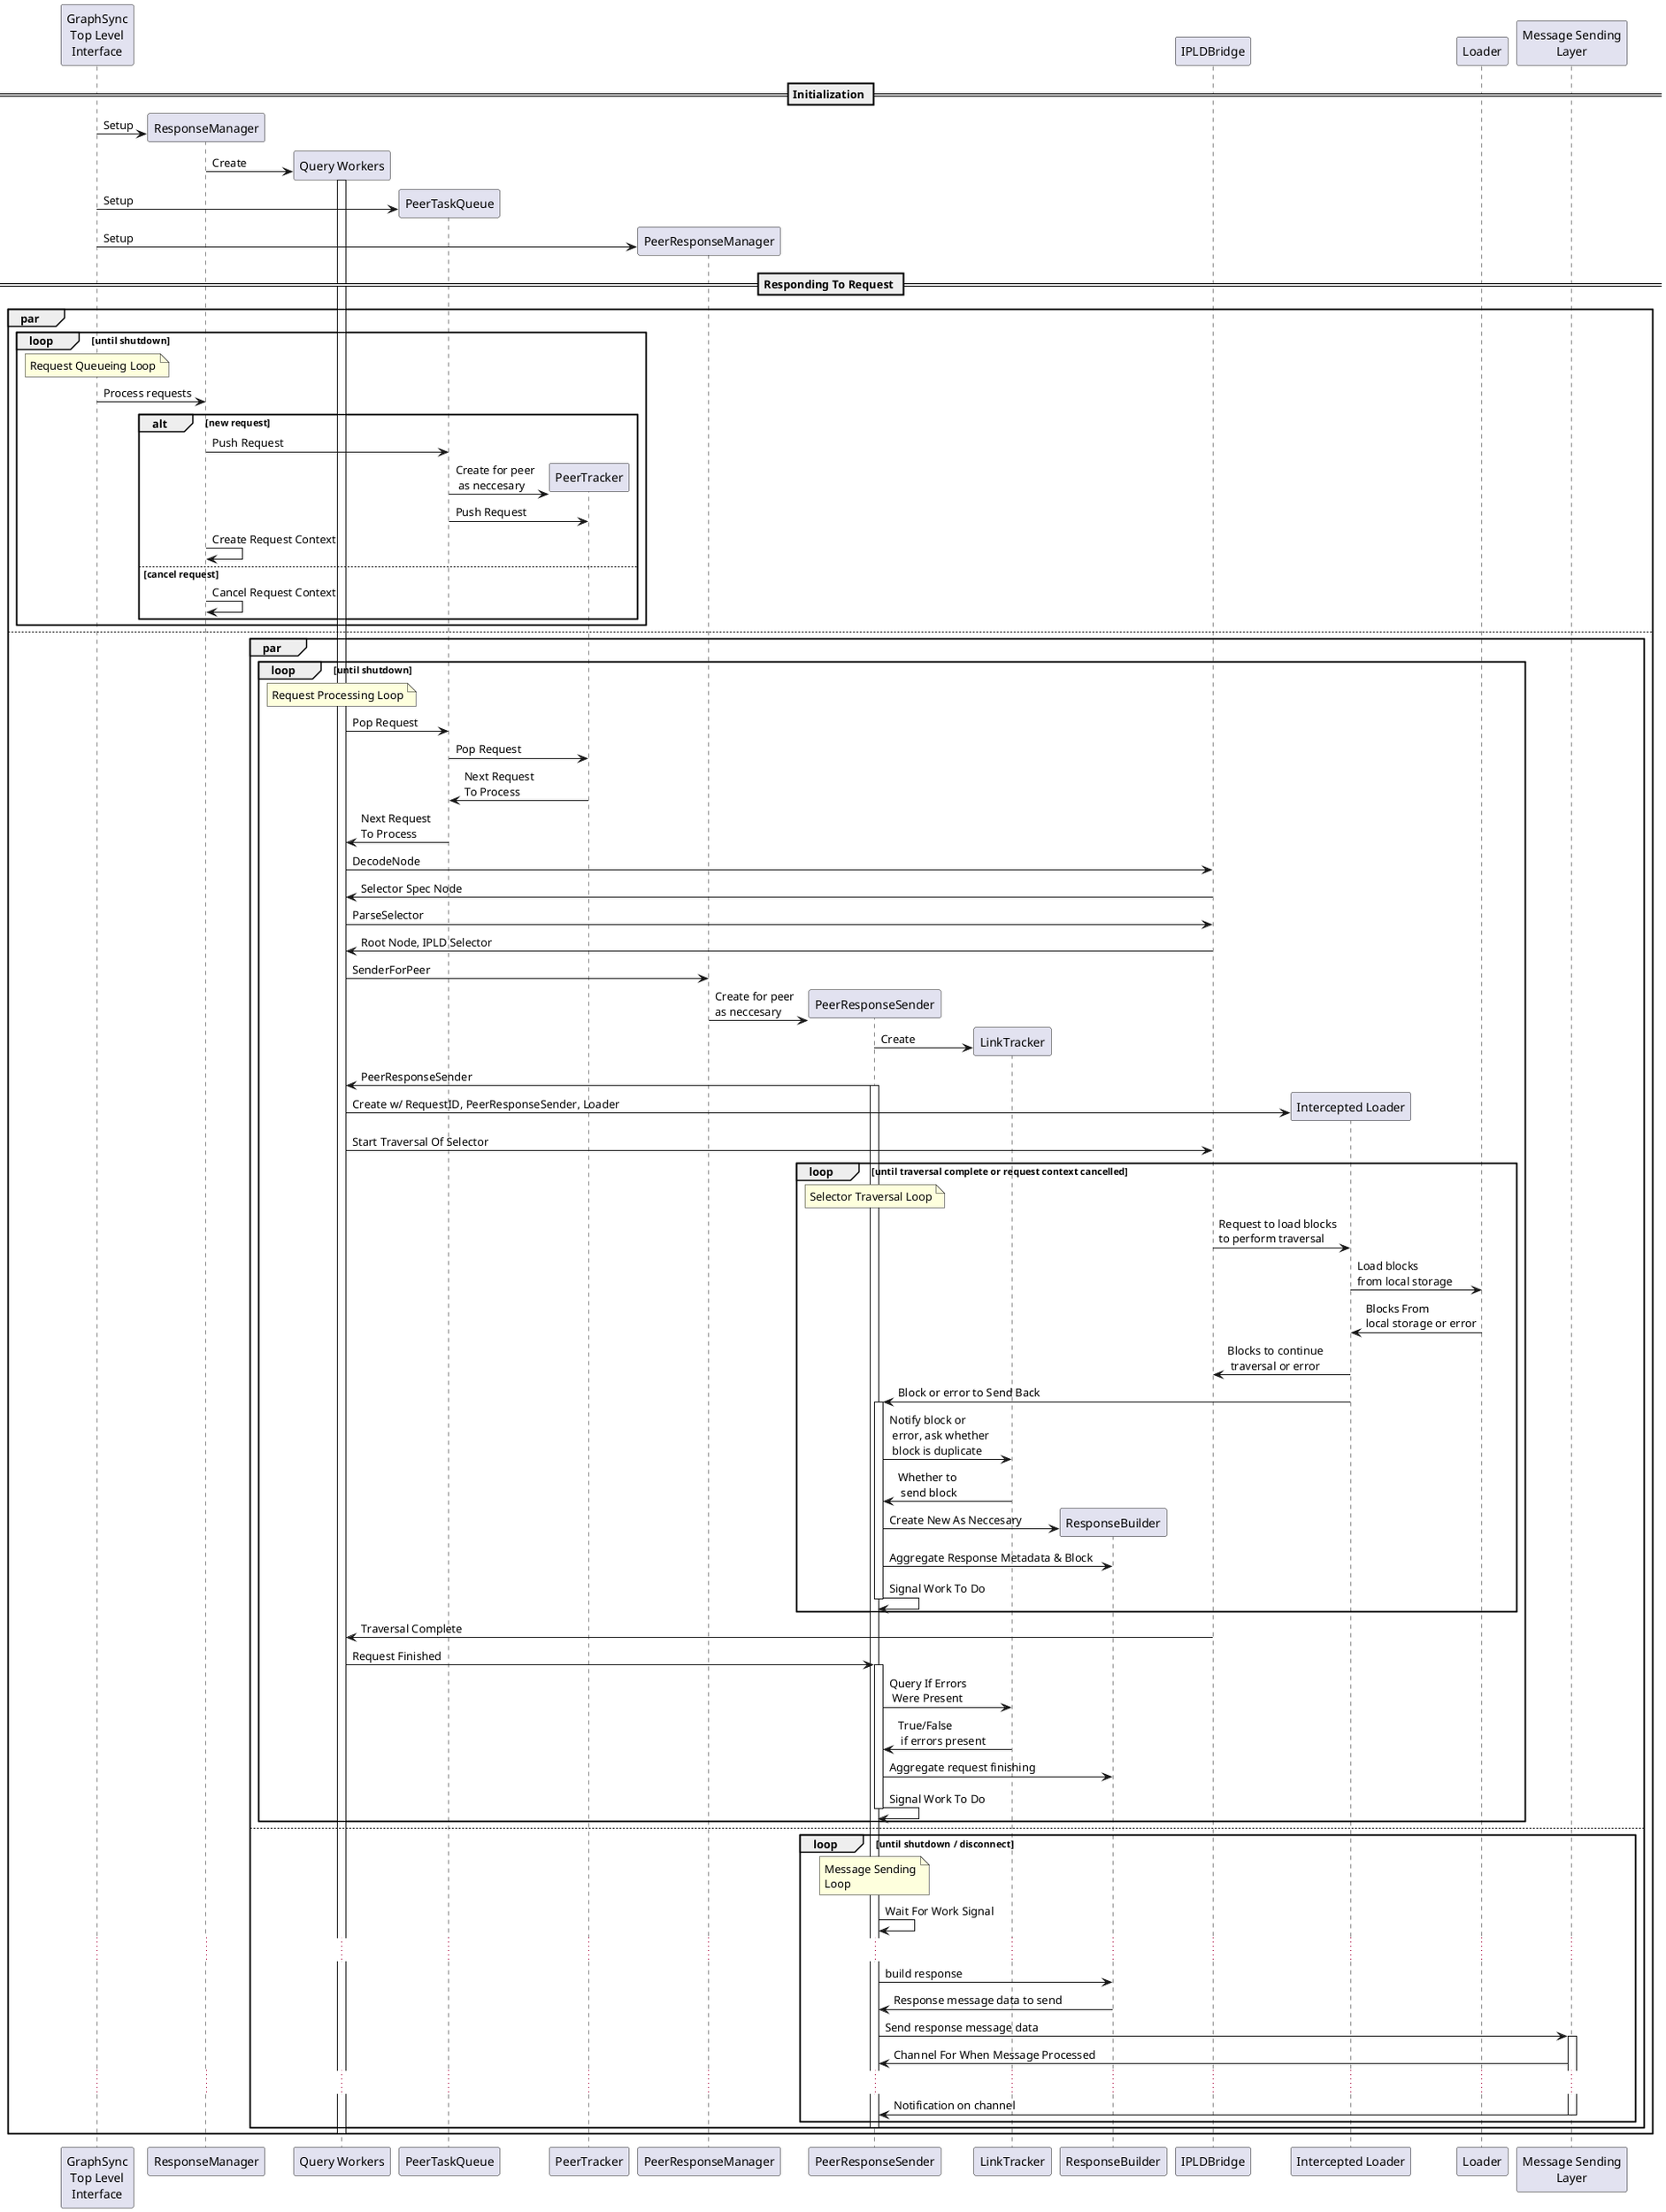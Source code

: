 @startuml Responding To A Request
participant "GraphSync\nTop Level\nInterface" as TLI
participant ResponseManager
participant "Query Workers" as QW
participant PeerTaskQueue
participant PeerTracker
participant PeerResponseManager
participant PeerResponseSender
participant LinkTracker
participant ResponseBuilder
participant IPLDBridge
participant "Intercepted Loader" as ILoader
participant Loader
participant "Message Sending\nLayer" as Message

== Initialization ==

TLI -> ResponseManager ** : Setup
ResponseManager -> QW ** : Create
activate QW
TLI -> PeerTaskQueue ** : Setup
TLI -> PeerResponseManager ** : Setup

== Responding To Request ==

par
loop until shutdown
note over TLI : Request Queueing Loop
TLI -> ResponseManager : Process requests
alt new request
ResponseManager -> PeerTaskQueue : Push Request
PeerTaskQueue -> PeerTracker ** : Create for peer\n as neccesary
PeerTaskQueue -> PeerTracker : Push Request
ResponseManager -> ResponseManager : Create Request Context
else cancel request
ResponseManager -> ResponseManager : Cancel Request Context
end
end
else
par
loop until shutdown
note over QW: Request Processing Loop
QW -> PeerTaskQueue : Pop Request
PeerTaskQueue -> PeerTracker : Pop Request
PeerTracker -> PeerTaskQueue : Next Request\nTo Process
PeerTaskQueue -> QW : Next Request\nTo Process
QW -> IPLDBridge : DecodeNode
IPLDBridge -> QW : Selector Spec Node
QW -> IPLDBridge : ParseSelector
IPLDBridge -> QW : Root Node, IPLD Selector
QW -> PeerResponseManager : SenderForPeer
PeerResponseManager -> PeerResponseSender ** : Create for peer\nas neccesary
PeerResponseSender -> LinkTracker ** : Create
PeerResponseSender -> QW : PeerResponseSender
activate PeerResponseSender
QW -> ILoader ** : Create w/ RequestID, PeerResponseSender, Loader
QW -> IPLDBridge : Start Traversal Of Selector
loop until traversal complete or request context cancelled
note over PeerResponseSender: Selector Traversal Loop
IPLDBridge -> ILoader : Request to load blocks\nto perform traversal
ILoader -> Loader : Load blocks\nfrom local storage
Loader -> ILoader : Blocks From\nlocal storage or error
ILoader -> IPLDBridge : Blocks to continue\n traversal or error
ILoader -> PeerResponseSender : Block or error to Send Back
activate PeerResponseSender
PeerResponseSender -> LinkTracker : Notify block or\n error, ask whether\n block is duplicate
LinkTracker -> PeerResponseSender : Whether to\n send block
PeerResponseSender -> ResponseBuilder ** : Create New As Neccesary
PeerResponseSender -> ResponseBuilder : Aggregate Response Metadata & Block
PeerResponseSender -> PeerResponseSender : Signal Work To Do
deactivate PeerResponseSender
end
IPLDBridge -> QW : Traversal Complete
QW -> PeerResponseSender : Request Finished
activate PeerResponseSender
PeerResponseSender -> LinkTracker : Query If Errors\n Were Present
LinkTracker -> PeerResponseSender : True/False\n if errors present
PeerResponseSender -> ResponseBuilder : Aggregate request finishing
PeerResponseSender -> PeerResponseSender : Signal Work To Do
deactivate PeerResponseSender
end
else
loop until shutdown / disconnect
note over PeerResponseSender: Message Sending\nLoop
PeerResponseSender -> PeerResponseSender : Wait For Work Signal
...
PeerResponseSender -> ResponseBuilder : build response
ResponseBuilder -> PeerResponseSender : Response message data to send
PeerResponseSender -> Message : Send response message data
activate Message
Message -> PeerResponseSender : Channel For When Message Processed
...
Message -> PeerResponseSender : Notification on channel
deactivate Message
end
deactivate PeerResponseSender
end
deactivate QW
end
@enduml